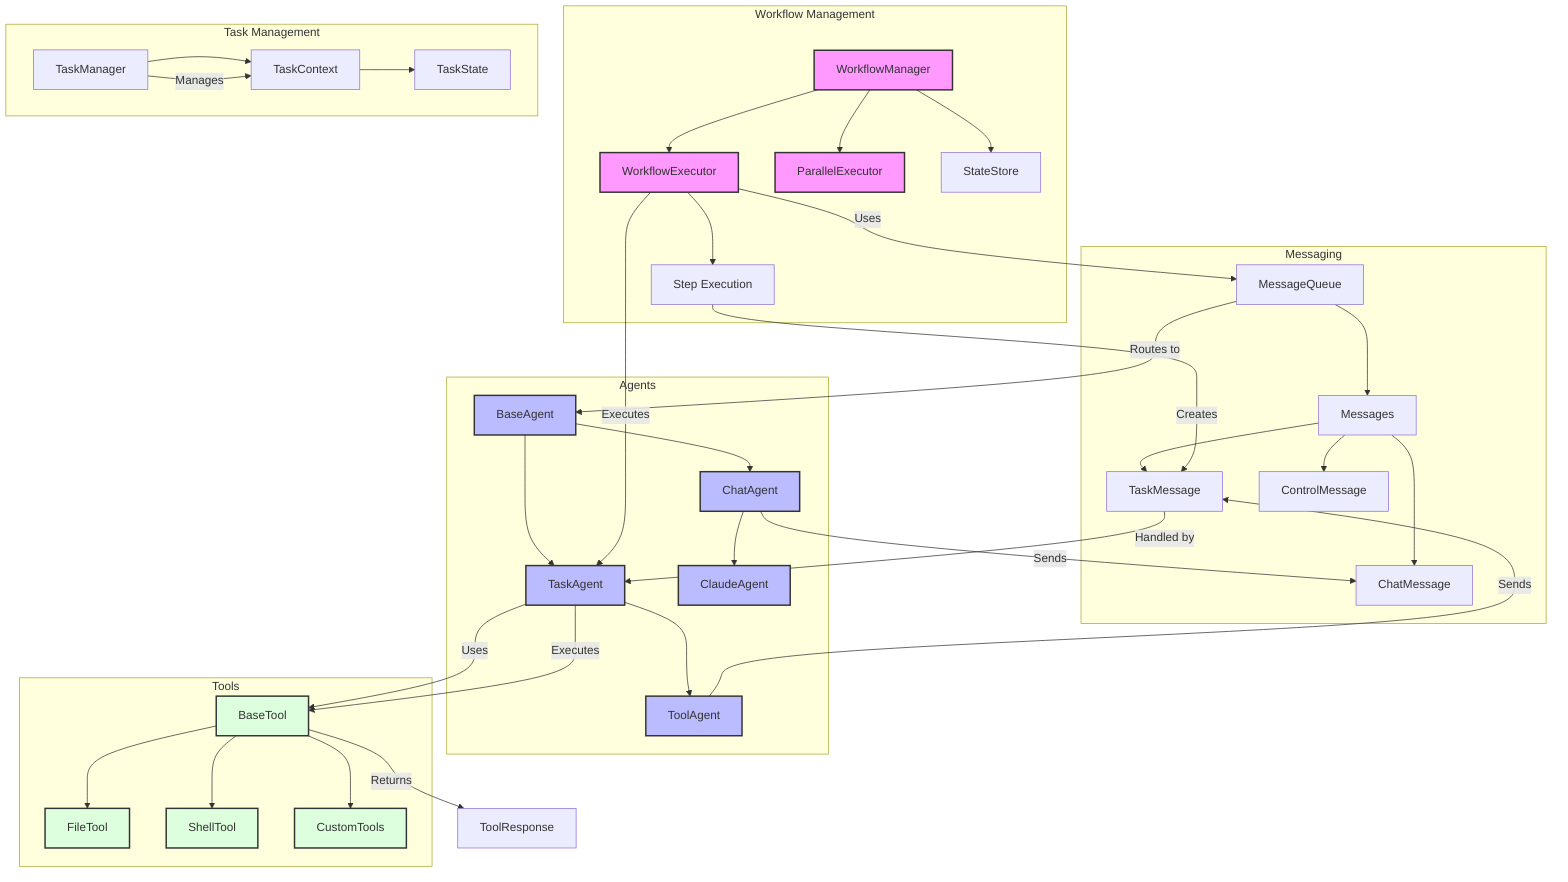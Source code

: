 graph TB
    subgraph Workflow Management
        WM[WorkflowManager] --> WE[WorkflowExecutor]
        WM --> PE[ParallelExecutor]
        WM --> SS[StateStore]
        WE --> Steps[Step Execution]
    end

    subgraph Agents
        BA[BaseAgent] --> CA[ChatAgent]
        BA --> TA[TaskAgent]
        CA --> Claude[ClaudeAgent]
        TA --> ToolA[ToolAgent]
    end

    subgraph Tools
        BT[BaseTool] --> FT[FileTool]
        BT --> ST[ShellTool]
        BT --> CT[CustomTools]
    end

    subgraph Messaging
        MQ[MessageQueue] --> MSG[Messages]
        MSG --> ChatMsg[ChatMessage]
        MSG --> TaskMsg[TaskMessage]
        MSG --> CtrlMsg[ControlMessage]
    end

    subgraph Task Management
        TM[TaskManager] --> TC[TaskContext]
        TC --> TS[TaskState]
    end

    %% Connections between components
    WE --> |Uses| MQ
    WE --> |Executes| TA
    TA --> |Uses| BT
    CA --> |Sends| ChatMsg
    ToolA --> |Sends| TaskMsg
    TM --> |Manages| TC
    MQ --> |Routes to| BA

    %% Data flow
    Steps --> |Creates| TaskMsg
    TaskMsg --> |Handled by| TA
    TA --> |Executes| BT
    BT --> |Returns| ToolResponse

    classDef primary fill:#f9f,stroke:#333,stroke-width:2px
    classDef secondary fill:#bbf,stroke:#333,stroke-width:2px
    classDef tertiary fill:#dfd,stroke:#333,stroke-width:2px

    class WM,WE,PE primary
    class BA,CA,TA,Claude,ToolA secondary
    class BT,FT,ST,CT tertiary